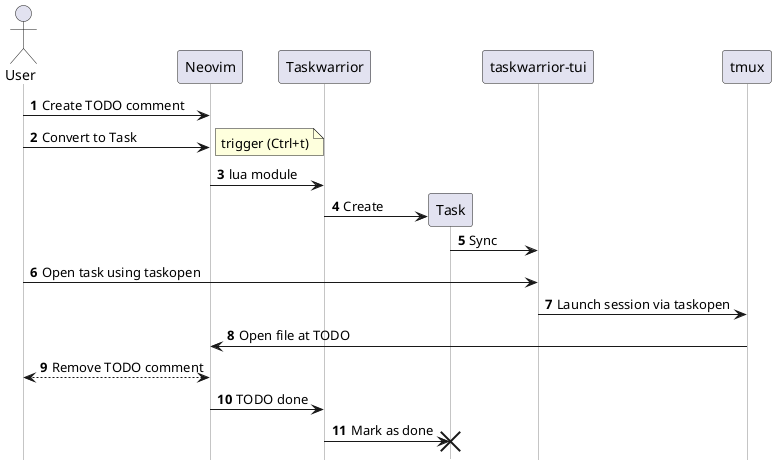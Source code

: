 @startuml
actor User
hide footbox
autonumber
skinparam lifelineStrategy dotted
!pragma teoz true
participant "Neovim" as Neovim
User -> Neovim: Create TODO comment
User -> Neovim: Convert to Task
note right: trigger (Ctrl+t)
participant "Taskwarrior" as Taskwarrior
Neovim -> Taskwarrior: lua module
create participant Task
Taskwarrior -> Task: Create
participant "taskwarrior-tui" as TaskwarriorTUI
participant "tmux" as Tmux
Task -> TaskwarriorTUI: Sync
User -> TaskwarriorTUI: Open task using taskopen
TaskwarriorTUI -> Tmux: Launch session via taskopen
Tmux -> Neovim: Open file at TODO
User <--> Neovim: Remove TODO comment
Neovim -> Taskwarrior : TODO done
Taskwarrior -> Task !! : Mark as done

@enduml
